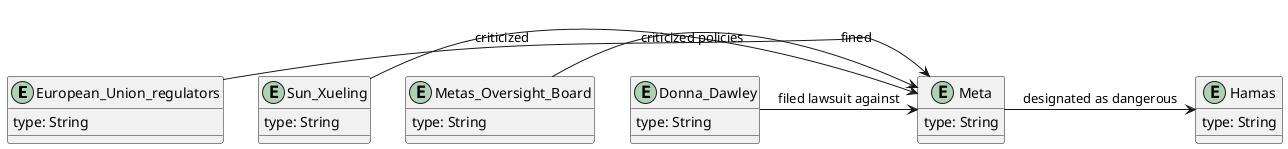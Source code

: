 @startuml
entity European_Union_regulators {             
type: String 
} 
entity Meta {             
type: String 
} 
entity Sun_Xueling {             
type: String 
} 
entity Metas_Oversight_Board {             
type: String 
} 
entity Donna_Dawley {             
type: String 
} 
entity Hamas {             
type: String 
} 
European_Union_regulators -> Meta : fined
Sun_Xueling -> Meta : criticized
Metas_Oversight_Board -> Meta : criticized policies
Donna_Dawley -> Meta : filed lawsuit against
Meta -> Hamas : designated as dangerous
@enduml